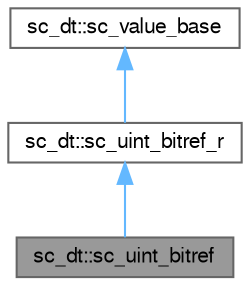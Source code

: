 digraph "sc_dt::sc_uint_bitref"
{
 // LATEX_PDF_SIZE
  bgcolor="transparent";
  edge [fontname=FreeSans,fontsize=10,labelfontname=FreeSans,labelfontsize=10];
  node [fontname=FreeSans,fontsize=10,shape=box,height=0.2,width=0.4];
  Node1 [id="Node000001",label="sc_dt::sc_uint_bitref",height=0.2,width=0.4,color="gray40", fillcolor="grey60", style="filled", fontcolor="black",tooltip=" "];
  Node2 -> Node1 [id="edge1_Node000001_Node000002",dir="back",color="steelblue1",style="solid",tooltip=" "];
  Node2 [id="Node000002",label="sc_dt::sc_uint_bitref_r",height=0.2,width=0.4,color="gray40", fillcolor="white", style="filled",URL="$a01901.html",tooltip=" "];
  Node3 -> Node2 [id="edge2_Node000002_Node000003",dir="back",color="steelblue1",style="solid",tooltip=" "];
  Node3 [id="Node000003",label="sc_dt::sc_value_base",height=0.2,width=0.4,color="gray40", fillcolor="white", style="filled",URL="$a01997.html",tooltip=" "];
}
